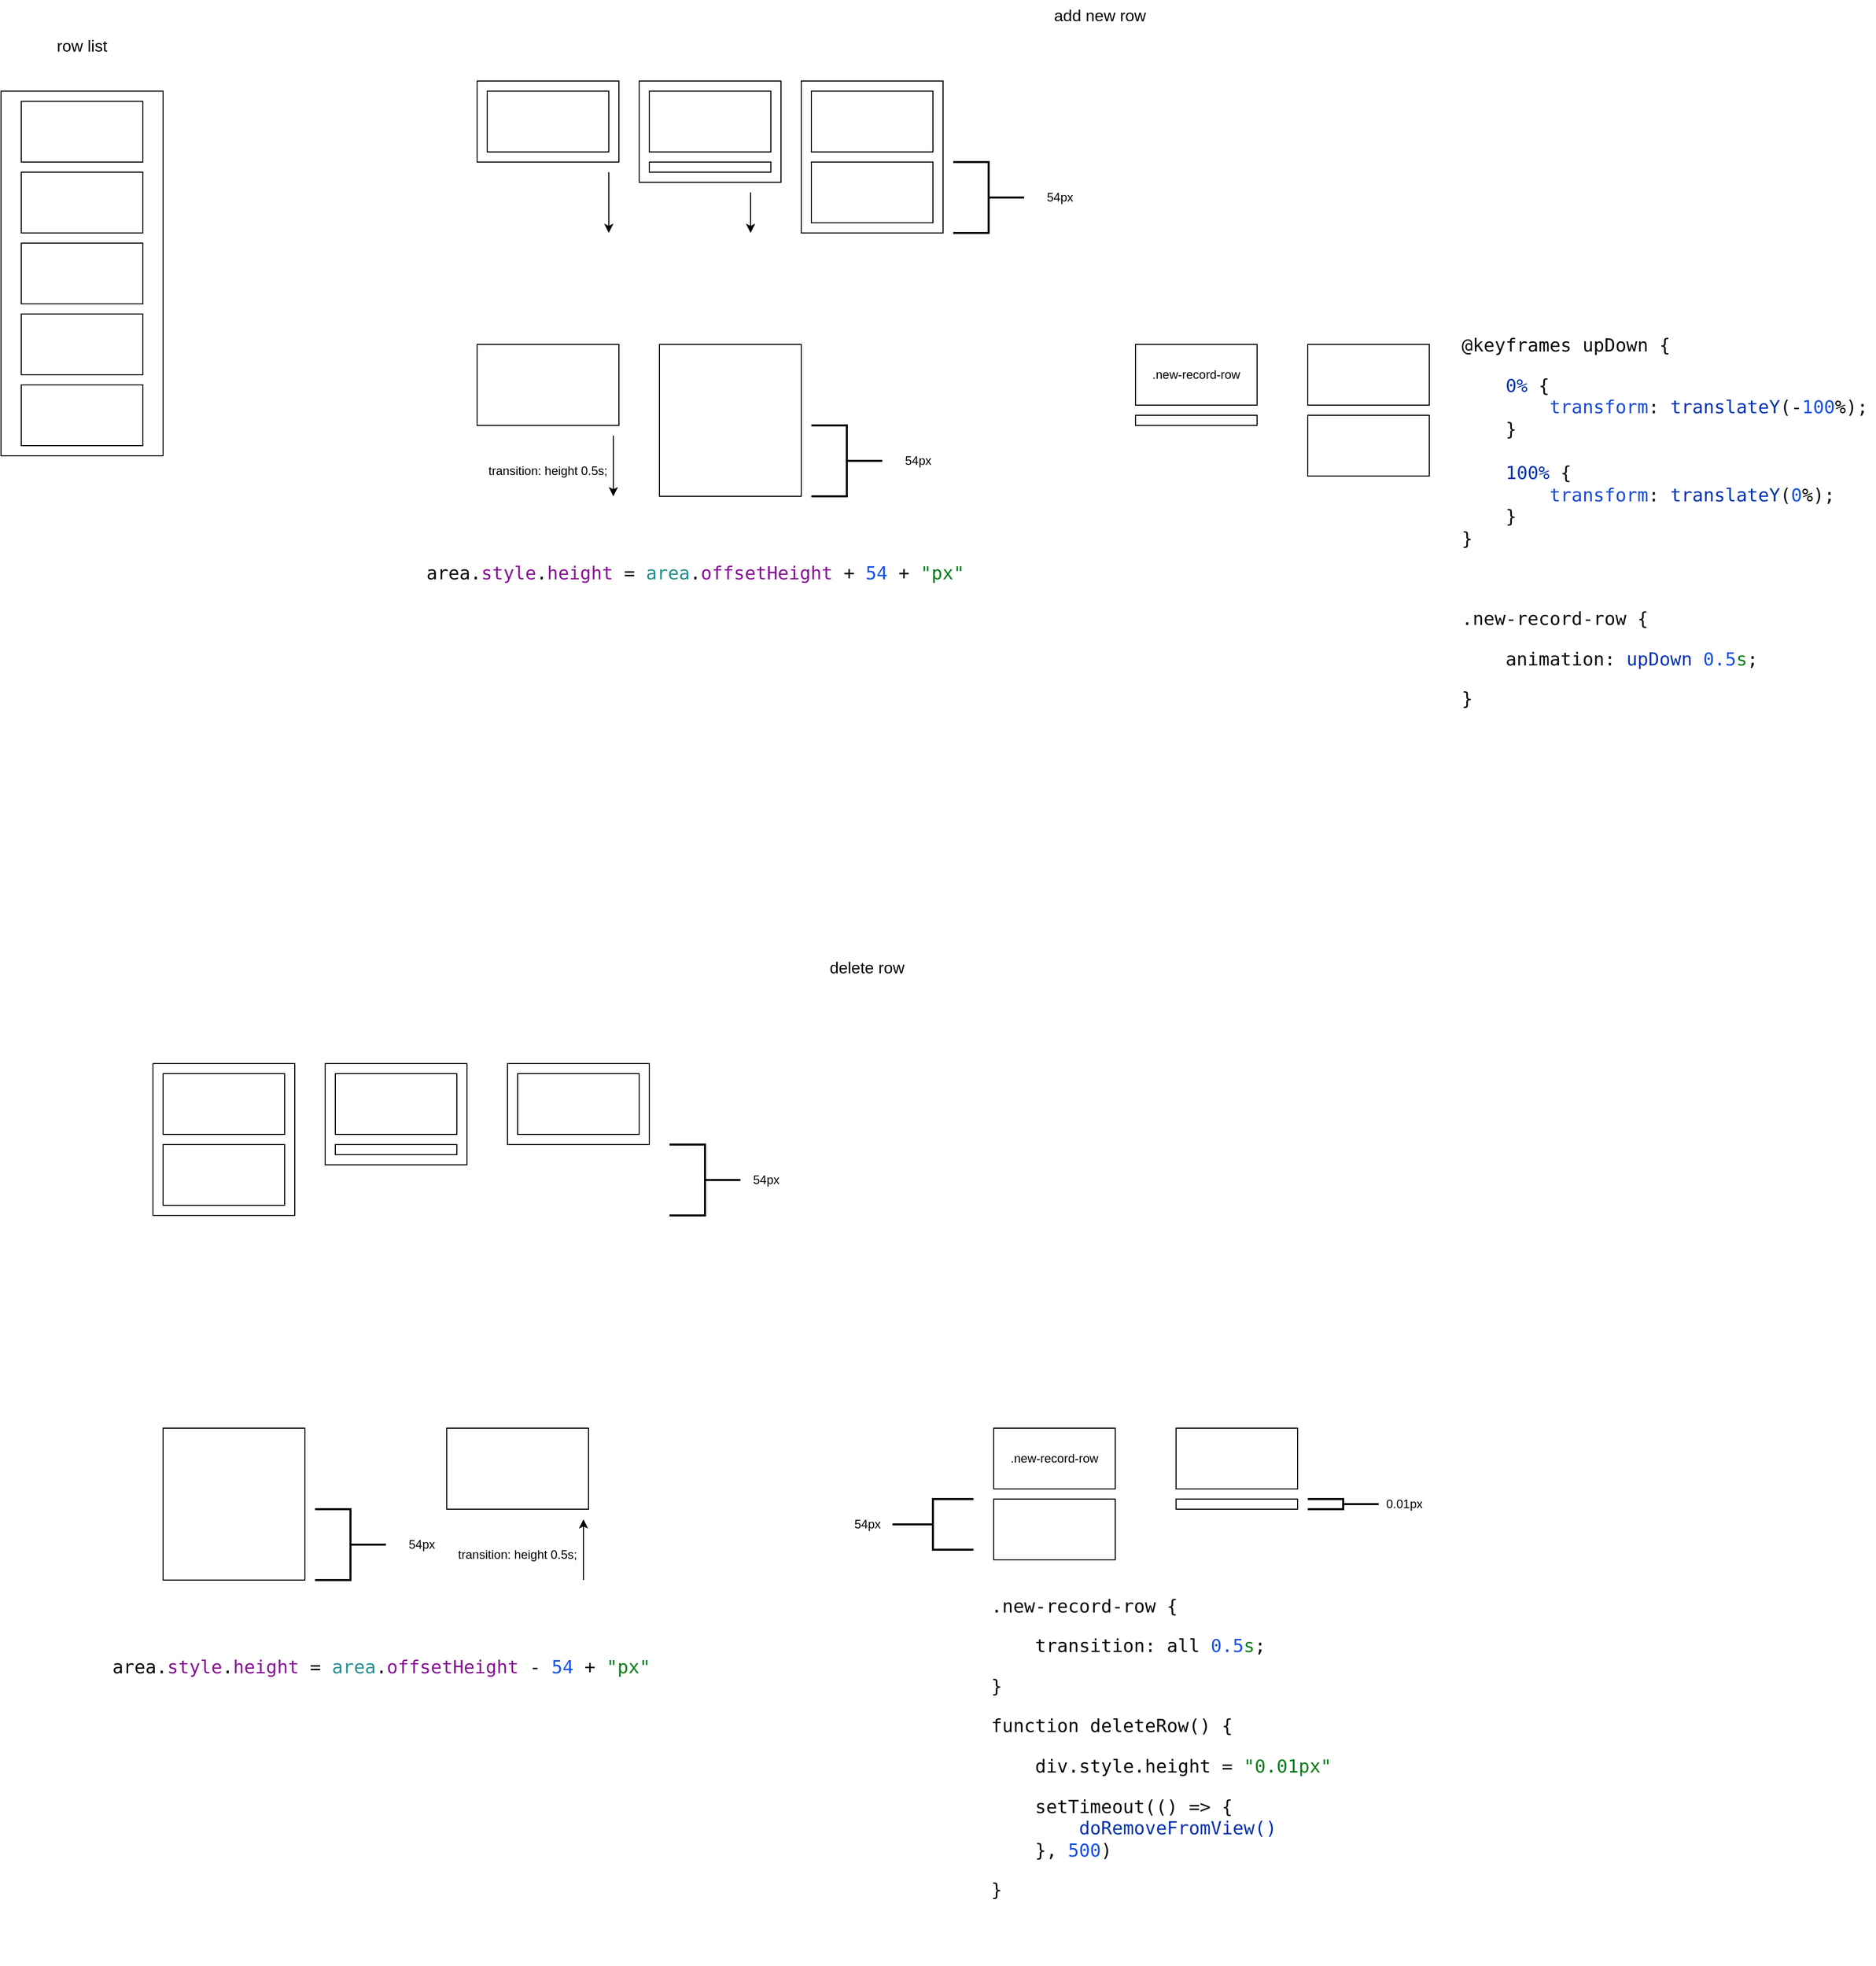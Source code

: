 <mxfile version="22.0.3" type="device">
  <diagram name="Page-1" id="iREQ6J-26v5YvfxCqrnI">
    <mxGraphModel dx="2049" dy="1204" grid="1" gridSize="10" guides="1" tooltips="1" connect="1" arrows="1" fold="1" page="1" pageScale="1" pageWidth="850" pageHeight="1100" math="0" shadow="0">
      <root>
        <mxCell id="0" />
        <mxCell id="1" parent="0" />
        <mxCell id="5u8i_m2D4Qhx8_w-lleT-85" value="" style="rounded=0;whiteSpace=wrap;html=1;" vertex="1" parent="1">
          <mxGeometry x="40" y="200" width="160" height="360" as="geometry" />
        </mxCell>
        <mxCell id="5u8i_m2D4Qhx8_w-lleT-8" value="" style="rounded=0;whiteSpace=wrap;html=1;" vertex="1" parent="1">
          <mxGeometry x="510" y="190" width="140" height="80" as="geometry" />
        </mxCell>
        <mxCell id="5u8i_m2D4Qhx8_w-lleT-1" value="" style="rounded=0;whiteSpace=wrap;html=1;" vertex="1" parent="1">
          <mxGeometry x="60" y="210" width="120" height="60" as="geometry" />
        </mxCell>
        <mxCell id="5u8i_m2D4Qhx8_w-lleT-2" value="" style="rounded=0;whiteSpace=wrap;html=1;" vertex="1" parent="1">
          <mxGeometry x="60" y="280" width="120" height="60" as="geometry" />
        </mxCell>
        <mxCell id="5u8i_m2D4Qhx8_w-lleT-3" value="" style="rounded=0;whiteSpace=wrap;html=1;" vertex="1" parent="1">
          <mxGeometry x="60" y="350" width="120" height="60" as="geometry" />
        </mxCell>
        <mxCell id="5u8i_m2D4Qhx8_w-lleT-4" value="" style="rounded=0;whiteSpace=wrap;html=1;" vertex="1" parent="1">
          <mxGeometry x="60" y="420" width="120" height="60" as="geometry" />
        </mxCell>
        <mxCell id="5u8i_m2D4Qhx8_w-lleT-5" value="" style="rounded=0;whiteSpace=wrap;html=1;" vertex="1" parent="1">
          <mxGeometry x="60" y="490" width="120" height="60" as="geometry" />
        </mxCell>
        <mxCell id="5u8i_m2D4Qhx8_w-lleT-6" value="" style="rounded=0;whiteSpace=wrap;html=1;" vertex="1" parent="1">
          <mxGeometry x="520" y="200" width="120" height="60" as="geometry" />
        </mxCell>
        <mxCell id="5u8i_m2D4Qhx8_w-lleT-7" value="&lt;font style=&quot;font-size: 16px;&quot;&gt;add new row&lt;/font&gt;" style="text;html=1;strokeColor=none;fillColor=none;align=center;verticalAlign=middle;whiteSpace=wrap;rounded=0;" vertex="1" parent="1">
          <mxGeometry x="1070" y="110" width="110" height="30" as="geometry" />
        </mxCell>
        <mxCell id="5u8i_m2D4Qhx8_w-lleT-10" value="" style="rounded=0;whiteSpace=wrap;html=1;" vertex="1" parent="1">
          <mxGeometry x="830" y="190" width="140" height="150" as="geometry" />
        </mxCell>
        <mxCell id="5u8i_m2D4Qhx8_w-lleT-11" value="" style="rounded=0;whiteSpace=wrap;html=1;" vertex="1" parent="1">
          <mxGeometry x="840" y="200" width="120" height="60" as="geometry" />
        </mxCell>
        <mxCell id="5u8i_m2D4Qhx8_w-lleT-12" value="" style="rounded=0;whiteSpace=wrap;html=1;" vertex="1" parent="1">
          <mxGeometry x="840" y="270" width="120" height="60" as="geometry" />
        </mxCell>
        <mxCell id="5u8i_m2D4Qhx8_w-lleT-13" value="" style="endArrow=classic;html=1;rounded=0;" edge="1" parent="1">
          <mxGeometry width="50" height="50" relative="1" as="geometry">
            <mxPoint x="640" y="280" as="sourcePoint" />
            <mxPoint x="640" y="340" as="targetPoint" />
          </mxGeometry>
        </mxCell>
        <mxCell id="5u8i_m2D4Qhx8_w-lleT-15" value="" style="strokeWidth=2;html=1;shape=mxgraph.flowchart.annotation_2;align=left;labelPosition=right;pointerEvents=1;rotation=-180;" vertex="1" parent="1">
          <mxGeometry x="980" y="270" width="70" height="70" as="geometry" />
        </mxCell>
        <mxCell id="5u8i_m2D4Qhx8_w-lleT-16" value="54px" style="text;html=1;align=center;verticalAlign=middle;resizable=0;points=[];autosize=1;strokeColor=none;fillColor=none;" vertex="1" parent="1">
          <mxGeometry x="1060" y="290" width="50" height="30" as="geometry" />
        </mxCell>
        <mxCell id="5u8i_m2D4Qhx8_w-lleT-18" value="" style="rounded=0;whiteSpace=wrap;html=1;" vertex="1" parent="1">
          <mxGeometry x="510" y="450" width="140" height="80" as="geometry" />
        </mxCell>
        <mxCell id="5u8i_m2D4Qhx8_w-lleT-19" value="" style="rounded=0;whiteSpace=wrap;html=1;" vertex="1" parent="1">
          <mxGeometry x="690" y="450" width="140" height="150" as="geometry" />
        </mxCell>
        <mxCell id="5u8i_m2D4Qhx8_w-lleT-20" value="" style="endArrow=classic;html=1;rounded=0;" edge="1" parent="1">
          <mxGeometry width="50" height="50" relative="1" as="geometry">
            <mxPoint x="644.5" y="540" as="sourcePoint" />
            <mxPoint x="644.5" y="600" as="targetPoint" />
          </mxGeometry>
        </mxCell>
        <mxCell id="5u8i_m2D4Qhx8_w-lleT-21" value="transition: height 0.5s;" style="text;html=1;strokeColor=none;fillColor=none;align=center;verticalAlign=middle;whiteSpace=wrap;rounded=0;" vertex="1" parent="1">
          <mxGeometry x="514.5" y="560" width="130" height="30" as="geometry" />
        </mxCell>
        <mxCell id="5u8i_m2D4Qhx8_w-lleT-22" value="" style="strokeWidth=2;html=1;shape=mxgraph.flowchart.annotation_2;align=left;labelPosition=right;pointerEvents=1;rotation=-180;" vertex="1" parent="1">
          <mxGeometry x="840" y="530" width="70" height="70" as="geometry" />
        </mxCell>
        <mxCell id="5u8i_m2D4Qhx8_w-lleT-23" value="54px" style="text;html=1;align=center;verticalAlign=middle;resizable=0;points=[];autosize=1;strokeColor=none;fillColor=none;" vertex="1" parent="1">
          <mxGeometry x="920" y="550" width="50" height="30" as="geometry" />
        </mxCell>
        <mxCell id="5u8i_m2D4Qhx8_w-lleT-24" value=".new-record-row" style="rounded=0;whiteSpace=wrap;html=1;" vertex="1" parent="1">
          <mxGeometry x="1160" y="450" width="120" height="60" as="geometry" />
        </mxCell>
        <mxCell id="5u8i_m2D4Qhx8_w-lleT-25" value="" style="rounded=0;whiteSpace=wrap;html=1;" vertex="1" parent="1">
          <mxGeometry x="1330" y="450" width="120" height="60" as="geometry" />
        </mxCell>
        <mxCell id="5u8i_m2D4Qhx8_w-lleT-26" value="" style="rounded=0;whiteSpace=wrap;html=1;" vertex="1" parent="1">
          <mxGeometry x="1330" y="520" width="120" height="60" as="geometry" />
        </mxCell>
        <mxCell id="5u8i_m2D4Qhx8_w-lleT-27" value="&lt;div style=&quot;background-color:#ffffff;color:#080808&quot;&gt;&lt;pre style=&quot;font-family:&#39;Intel One Mono&#39;,monospace;font-size:13.5pt;&quot;&gt;&lt;span style=&quot;font-size: 13.5pt; white-space: normal;&quot;&gt;@keyframes upDown {&lt;/span&gt;&lt;br&gt;&lt;/pre&gt;&lt;pre style=&quot;font-family:&#39;Intel One Mono&#39;,monospace;font-size:13.5pt;&quot;&gt;    &lt;span style=&quot;color:#0033b3;&quot;&gt;0% &lt;/span&gt;{&lt;br&gt;        &lt;span style=&quot;color:#174ad4;&quot;&gt;transform&lt;/span&gt;: &lt;span style=&quot;color:#0033b3;&quot;&gt;translateY&lt;/span&gt;(-&lt;span style=&quot;color:#1750eb;&quot;&gt;100&lt;/span&gt;%);&lt;br&gt;    }&lt;br&gt;&lt;br&gt;    &lt;span style=&quot;color:#0033b3;&quot;&gt;100% &lt;/span&gt;{&lt;br&gt;        &lt;span style=&quot;color:#174ad4;&quot;&gt;transform&lt;/span&gt;: &lt;span style=&quot;color:#0033b3;&quot;&gt;translateY&lt;/span&gt;(&lt;span style=&quot;color:#1750eb;&quot;&gt;0&lt;/span&gt;%);&lt;br&gt;    }&lt;br&gt;}&lt;/pre&gt;&lt;pre style=&quot;font-family:&#39;Intel One Mono&#39;,monospace;font-size:13.5pt;&quot;&gt;&lt;br&gt;&lt;/pre&gt;&lt;pre style=&quot;font-family:&#39;Intel One Mono&#39;,monospace;font-size:13.5pt;&quot;&gt;.new-record-row {&lt;/pre&gt;&lt;pre style=&quot;font-family:&#39;Intel One Mono&#39;,monospace;font-size:13.5pt;&quot;&gt;    animation: &lt;span style=&quot;font-size: 13.5pt; color: rgb(0, 51, 179);&quot;&gt;upDown &lt;/span&gt;&lt;span style=&quot;font-size: 13.5pt; color: rgb(23, 80, 235);&quot;&gt;0.5&lt;/span&gt;&lt;span style=&quot;font-size: 13.5pt; color: rgb(6, 125, 23);&quot;&gt;s&lt;/span&gt;&lt;span style=&quot;font-size: 13.5pt;&quot;&gt;;&lt;/span&gt;&lt;/pre&gt;&lt;pre style=&quot;font-family:&#39;Intel One Mono&#39;,monospace;font-size:13.5pt;&quot;&gt;&lt;span style=&quot;font-size: 13.5pt;&quot;&gt;}&lt;/span&gt;&lt;/pre&gt;&lt;/div&gt;" style="text;html=1;strokeColor=none;fillColor=none;align=left;verticalAlign=middle;whiteSpace=wrap;rounded=0;" vertex="1" parent="1">
          <mxGeometry x="1480" y="440" width="410" height="370" as="geometry" />
        </mxCell>
        <mxCell id="5u8i_m2D4Qhx8_w-lleT-28" value="" style="rounded=0;whiteSpace=wrap;html=1;" vertex="1" parent="1">
          <mxGeometry x="1160" y="520" width="120" height="10" as="geometry" />
        </mxCell>
        <mxCell id="5u8i_m2D4Qhx8_w-lleT-29" value="" style="rounded=0;whiteSpace=wrap;html=1;" vertex="1" parent="1">
          <mxGeometry x="670" y="190" width="140" height="100" as="geometry" />
        </mxCell>
        <mxCell id="5u8i_m2D4Qhx8_w-lleT-30" value="" style="rounded=0;whiteSpace=wrap;html=1;" vertex="1" parent="1">
          <mxGeometry x="680" y="200" width="120" height="60" as="geometry" />
        </mxCell>
        <mxCell id="5u8i_m2D4Qhx8_w-lleT-31" value="" style="rounded=0;whiteSpace=wrap;html=1;" vertex="1" parent="1">
          <mxGeometry x="680" y="270" width="120" height="10" as="geometry" />
        </mxCell>
        <mxCell id="5u8i_m2D4Qhx8_w-lleT-34" value="" style="endArrow=classic;html=1;rounded=0;" edge="1" parent="1">
          <mxGeometry width="50" height="50" relative="1" as="geometry">
            <mxPoint x="780" y="300" as="sourcePoint" />
            <mxPoint x="780" y="340" as="targetPoint" />
          </mxGeometry>
        </mxCell>
        <mxCell id="5u8i_m2D4Qhx8_w-lleT-35" value="&lt;div style=&quot;background-color:#ffffff;color:#080808&quot;&gt;&lt;pre style=&quot;font-family:&#39;Intel One Mono&#39;,monospace;font-size:13.5pt;&quot;&gt;area.&lt;span style=&quot;color:#871094;&quot;&gt;style&lt;/span&gt;.&lt;span style=&quot;color:#871094;&quot;&gt;height &lt;/span&gt;= &lt;span style=&quot;color:#248f8f;&quot;&gt;area&lt;/span&gt;.&lt;span style=&quot;color:#871094;&quot;&gt;offsetHeight &lt;/span&gt;+ &lt;span style=&quot;color:#1750eb;&quot;&gt;54 &lt;/span&gt;+ &lt;span style=&quot;color:#067d17;&quot;&gt;&quot;px&quot;&lt;/span&gt;&lt;/pre&gt;&lt;/div&gt;" style="text;html=1;align=center;verticalAlign=middle;resizable=0;points=[];autosize=1;strokeColor=none;fillColor=none;" vertex="1" parent="1">
          <mxGeometry x="440" y="640" width="570" height="70" as="geometry" />
        </mxCell>
        <mxCell id="5u8i_m2D4Qhx8_w-lleT-40" value="" style="rounded=0;whiteSpace=wrap;html=1;" vertex="1" parent="1">
          <mxGeometry x="540" y="1160" width="140" height="80" as="geometry" />
        </mxCell>
        <mxCell id="5u8i_m2D4Qhx8_w-lleT-41" value="" style="rounded=0;whiteSpace=wrap;html=1;" vertex="1" parent="1">
          <mxGeometry x="550" y="1170" width="120" height="60" as="geometry" />
        </mxCell>
        <mxCell id="5u8i_m2D4Qhx8_w-lleT-42" value="" style="rounded=0;whiteSpace=wrap;html=1;" vertex="1" parent="1">
          <mxGeometry x="190" y="1160" width="140" height="150" as="geometry" />
        </mxCell>
        <mxCell id="5u8i_m2D4Qhx8_w-lleT-43" value="" style="rounded=0;whiteSpace=wrap;html=1;" vertex="1" parent="1">
          <mxGeometry x="200" y="1170" width="120" height="60" as="geometry" />
        </mxCell>
        <mxCell id="5u8i_m2D4Qhx8_w-lleT-44" value="" style="rounded=0;whiteSpace=wrap;html=1;" vertex="1" parent="1">
          <mxGeometry x="200" y="1240" width="120" height="60" as="geometry" />
        </mxCell>
        <mxCell id="5u8i_m2D4Qhx8_w-lleT-46" value="" style="strokeWidth=2;html=1;shape=mxgraph.flowchart.annotation_2;align=left;labelPosition=right;pointerEvents=1;rotation=-180;" vertex="1" parent="1">
          <mxGeometry x="700" y="1240" width="70" height="70" as="geometry" />
        </mxCell>
        <mxCell id="5u8i_m2D4Qhx8_w-lleT-48" value="" style="rounded=0;whiteSpace=wrap;html=1;" vertex="1" parent="1">
          <mxGeometry x="360" y="1160" width="140" height="100" as="geometry" />
        </mxCell>
        <mxCell id="5u8i_m2D4Qhx8_w-lleT-49" value="" style="rounded=0;whiteSpace=wrap;html=1;" vertex="1" parent="1">
          <mxGeometry x="370" y="1170" width="120" height="60" as="geometry" />
        </mxCell>
        <mxCell id="5u8i_m2D4Qhx8_w-lleT-50" value="" style="rounded=0;whiteSpace=wrap;html=1;" vertex="1" parent="1">
          <mxGeometry x="370" y="1240" width="120" height="10" as="geometry" />
        </mxCell>
        <mxCell id="5u8i_m2D4Qhx8_w-lleT-52" value="54px" style="text;html=1;align=center;verticalAlign=middle;resizable=0;points=[];autosize=1;strokeColor=none;fillColor=none;" vertex="1" parent="1">
          <mxGeometry x="770" y="1260" width="50" height="30" as="geometry" />
        </mxCell>
        <mxCell id="5u8i_m2D4Qhx8_w-lleT-67" value="" style="rounded=0;whiteSpace=wrap;html=1;" vertex="1" parent="1">
          <mxGeometry x="480" y="1520" width="140" height="80" as="geometry" />
        </mxCell>
        <mxCell id="5u8i_m2D4Qhx8_w-lleT-68" value="" style="rounded=0;whiteSpace=wrap;html=1;" vertex="1" parent="1">
          <mxGeometry x="200" y="1520" width="140" height="150" as="geometry" />
        </mxCell>
        <mxCell id="5u8i_m2D4Qhx8_w-lleT-69" value="" style="endArrow=classic;html=1;rounded=0;" edge="1" parent="1">
          <mxGeometry width="50" height="50" relative="1" as="geometry">
            <mxPoint x="615" y="1670" as="sourcePoint" />
            <mxPoint x="615" y="1610" as="targetPoint" />
          </mxGeometry>
        </mxCell>
        <mxCell id="5u8i_m2D4Qhx8_w-lleT-70" value="transition: height 0.5s;" style="text;html=1;strokeColor=none;fillColor=none;align=center;verticalAlign=middle;whiteSpace=wrap;rounded=0;" vertex="1" parent="1">
          <mxGeometry x="484.5" y="1630" width="130" height="30" as="geometry" />
        </mxCell>
        <mxCell id="5u8i_m2D4Qhx8_w-lleT-71" value="" style="strokeWidth=2;html=1;shape=mxgraph.flowchart.annotation_2;align=left;labelPosition=right;pointerEvents=1;rotation=-180;" vertex="1" parent="1">
          <mxGeometry x="350" y="1600" width="70" height="70" as="geometry" />
        </mxCell>
        <mxCell id="5u8i_m2D4Qhx8_w-lleT-72" value="54px" style="text;html=1;align=center;verticalAlign=middle;resizable=0;points=[];autosize=1;strokeColor=none;fillColor=none;" vertex="1" parent="1">
          <mxGeometry x="430" y="1620" width="50" height="30" as="geometry" />
        </mxCell>
        <mxCell id="5u8i_m2D4Qhx8_w-lleT-73" value="&lt;div style=&quot;background-color:#ffffff;color:#080808&quot;&gt;&lt;pre style=&quot;font-family:&#39;Intel One Mono&#39;,monospace;font-size:13.5pt;&quot;&gt;area.&lt;span style=&quot;color:#871094;&quot;&gt;style&lt;/span&gt;.&lt;span style=&quot;color:#871094;&quot;&gt;height &lt;/span&gt;= &lt;span style=&quot;color:#248f8f;&quot;&gt;area&lt;/span&gt;.&lt;span style=&quot;color:#871094;&quot;&gt;offsetHeight &lt;/span&gt;- &lt;span style=&quot;color:#1750eb;&quot;&gt;54 &lt;/span&gt;+ &lt;span style=&quot;color:#067d17;&quot;&gt;&quot;px&quot;&lt;/span&gt;&lt;/pre&gt;&lt;/div&gt;" style="text;html=1;align=center;verticalAlign=middle;resizable=0;points=[];autosize=1;strokeColor=none;fillColor=none;" vertex="1" parent="1">
          <mxGeometry x="130" y="1720" width="570" height="70" as="geometry" />
        </mxCell>
        <mxCell id="5u8i_m2D4Qhx8_w-lleT-74" value="&lt;font style=&quot;font-size: 16px;&quot;&gt;delete row&lt;/font&gt;" style="text;html=1;strokeColor=none;fillColor=none;align=center;verticalAlign=middle;whiteSpace=wrap;rounded=0;" vertex="1" parent="1">
          <mxGeometry x="840" y="1050" width="110" height="30" as="geometry" />
        </mxCell>
        <mxCell id="5u8i_m2D4Qhx8_w-lleT-75" value="" style="rounded=0;whiteSpace=wrap;html=1;" vertex="1" parent="1">
          <mxGeometry x="1200" y="1520" width="120" height="60" as="geometry" />
        </mxCell>
        <mxCell id="5u8i_m2D4Qhx8_w-lleT-76" value=".new-record-row" style="rounded=0;whiteSpace=wrap;html=1;" vertex="1" parent="1">
          <mxGeometry x="1020" y="1520" width="120" height="60" as="geometry" />
        </mxCell>
        <mxCell id="5u8i_m2D4Qhx8_w-lleT-77" value="" style="rounded=0;whiteSpace=wrap;html=1;" vertex="1" parent="1">
          <mxGeometry x="1020" y="1590" width="120" height="60" as="geometry" />
        </mxCell>
        <mxCell id="5u8i_m2D4Qhx8_w-lleT-78" value="" style="rounded=0;whiteSpace=wrap;html=1;" vertex="1" parent="1">
          <mxGeometry x="1200" y="1590" width="120" height="10" as="geometry" />
        </mxCell>
        <mxCell id="5u8i_m2D4Qhx8_w-lleT-79" value="" style="strokeWidth=2;html=1;shape=mxgraph.flowchart.annotation_2;align=left;labelPosition=right;pointerEvents=1;rotation=-180;" vertex="1" parent="1">
          <mxGeometry x="1330" y="1590" width="70" height="10" as="geometry" />
        </mxCell>
        <mxCell id="5u8i_m2D4Qhx8_w-lleT-80" value="0.01px" style="text;html=1;align=center;verticalAlign=middle;resizable=0;points=[];autosize=1;strokeColor=none;fillColor=none;" vertex="1" parent="1">
          <mxGeometry x="1395" y="1580" width="60" height="30" as="geometry" />
        </mxCell>
        <mxCell id="5u8i_m2D4Qhx8_w-lleT-81" value="" style="strokeWidth=2;html=1;shape=mxgraph.flowchart.annotation_2;align=left;labelPosition=right;pointerEvents=1;rotation=0;" vertex="1" parent="1">
          <mxGeometry x="920" y="1590" width="80" height="50" as="geometry" />
        </mxCell>
        <mxCell id="5u8i_m2D4Qhx8_w-lleT-82" value="54px" style="text;html=1;align=center;verticalAlign=middle;resizable=0;points=[];autosize=1;strokeColor=none;fillColor=none;" vertex="1" parent="1">
          <mxGeometry x="870" y="1600" width="50" height="30" as="geometry" />
        </mxCell>
        <mxCell id="5u8i_m2D4Qhx8_w-lleT-84" value="&lt;div style=&quot;background-color: rgb(255, 255, 255);&quot;&gt;&lt;pre style=&quot;color: rgb(8, 8, 8); font-family: &amp;quot;Intel One Mono&amp;quot;, monospace; font-size: 13.5pt;&quot;&gt;&lt;pre style=&quot;text-align: left; border-color: var(--border-color); font-family: &amp;quot;Intel One Mono&amp;quot;, monospace; font-size: 13.5pt;&quot;&gt;.new-record-row {&lt;/pre&gt;&lt;pre style=&quot;text-align: left; border-color: var(--border-color); font-family: &amp;quot;Intel One Mono&amp;quot;, monospace; font-size: 13.5pt;&quot;&gt;    transition: all &lt;span style=&quot;border-color: var(--border-color); color: rgb(23, 80, 235);&quot;&gt;0.5&lt;/span&gt;&lt;span style=&quot;border-color: var(--border-color); color: rgb(6, 125, 23);&quot;&gt;s&lt;/span&gt;;&lt;/pre&gt;&lt;/pre&gt;&lt;pre style=&quot;color: rgb(8, 8, 8); text-align: left; font-family: &amp;quot;Intel One Mono&amp;quot;, monospace; font-size: 13.5pt;&quot;&gt;}&lt;/pre&gt;&lt;pre style=&quot;color: rgb(8, 8, 8); text-align: left; font-family: &amp;quot;Intel One Mono&amp;quot;, monospace; font-size: 13.5pt;&quot;&gt;function deleteRow() {&lt;/pre&gt;&lt;pre style=&quot;color: rgb(8, 8, 8); text-align: left; font-family: &amp;quot;Intel One Mono&amp;quot;, monospace; font-size: 13.5pt;&quot;&gt;&lt;pre style=&quot;border-color: var(--border-color); font-family: &amp;quot;Intel One Mono&amp;quot;, monospace; font-size: 13.5pt;&quot;&gt;&lt;span style=&quot;&quot;&gt;&lt;span style=&quot;white-space: pre;&quot;&gt;&amp;nbsp;&amp;nbsp;&amp;nbsp;&amp;nbsp;&lt;/span&gt;&lt;/span&gt;div.style.height &lt;span style=&quot;font-size: 13.5pt;&quot;&gt;= &lt;/span&gt;&lt;span style=&quot;font-size: 13.5pt; border-color: var(--border-color); color: rgb(6, 125, 23);&quot;&gt;&quot;0.01px&quot;&lt;/span&gt;&lt;br&gt;&lt;/pre&gt;&lt;pre style=&quot;border-color: var(--border-color); font-family: &amp;quot;Intel One Mono&amp;quot;, monospace; font-size: 13.5pt;&quot;&gt;&lt;pre style=&quot;border-color: var(--border-color); color: rgb(0, 0, 0); font-size: 12px; text-align: center;&quot;&gt;&lt;div style=&quot;border-color: var(--border-color);&quot;&gt;&lt;pre style=&quot;border-color: var(--border-color);&quot;&gt;&lt;div style=&quot;border-color: var(--border-color); font-family: &amp;quot;Intel One Mono&amp;quot;, monospace; font-size: 13.5pt; text-align: left;&quot;&gt;&lt;div style=&quot;border-color: var(--border-color);&quot;&gt;&lt;pre style=&quot;border-color: var(--border-color); font-family: &amp;quot;Intel One Mono&amp;quot;, monospace; font-size: 13.5pt;&quot;&gt;&lt;font style=&quot;border-color: var(--border-color);&quot; color=&quot;#080808&quot;&gt;    setTimeout(() =&amp;gt; {&lt;br style=&quot;border-color: var(--border-color);&quot;&gt;        &lt;/font&gt;&lt;font style=&quot;border-color: var(--border-color);&quot; color=&quot;#0033b3&quot;&gt;doRemoveFromView()&lt;/font&gt;&lt;font style=&quot;border-color: var(--border-color);&quot; color=&quot;#080808&quot;&gt;&lt;br style=&quot;border-color: var(--border-color);&quot;&gt;    }, &lt;/font&gt;&lt;span style=&quot;border-color: var(--border-color); color: rgb(23, 80, 235);&quot;&gt;500&lt;/span&gt;&lt;font style=&quot;border-color: var(--border-color);&quot; color=&quot;#080808&quot;&gt;)&lt;/font&gt;&lt;/pre&gt;&lt;/div&gt;&lt;/div&gt;&lt;/pre&gt;&lt;/div&gt;&lt;/pre&gt;&lt;/pre&gt;&lt;/pre&gt;&lt;pre style=&quot;color: rgb(8, 8, 8); text-align: left; font-family: &amp;quot;Intel One Mono&amp;quot;, monospace; font-size: 13.5pt;&quot;&gt;}&lt;/pre&gt;&lt;pre style=&quot;color: rgb(8, 8, 8); text-align: left; font-family: &amp;quot;Intel One Mono&amp;quot;, monospace; font-size: 13.5pt;&quot;&gt;&lt;br&gt;&lt;/pre&gt;&lt;/div&gt;" style="text;html=1;align=center;verticalAlign=middle;resizable=0;points=[];autosize=1;strokeColor=none;fillColor=none;" vertex="1" parent="1">
          <mxGeometry x="1000" y="1660" width="370" height="390" as="geometry" />
        </mxCell>
        <mxCell id="5u8i_m2D4Qhx8_w-lleT-86" value="&lt;font style=&quot;font-size: 16px;&quot;&gt;row list&lt;/font&gt;" style="text;html=1;strokeColor=none;fillColor=none;align=center;verticalAlign=middle;whiteSpace=wrap;rounded=0;" vertex="1" parent="1">
          <mxGeometry x="65" y="140" width="110" height="30" as="geometry" />
        </mxCell>
      </root>
    </mxGraphModel>
  </diagram>
</mxfile>
